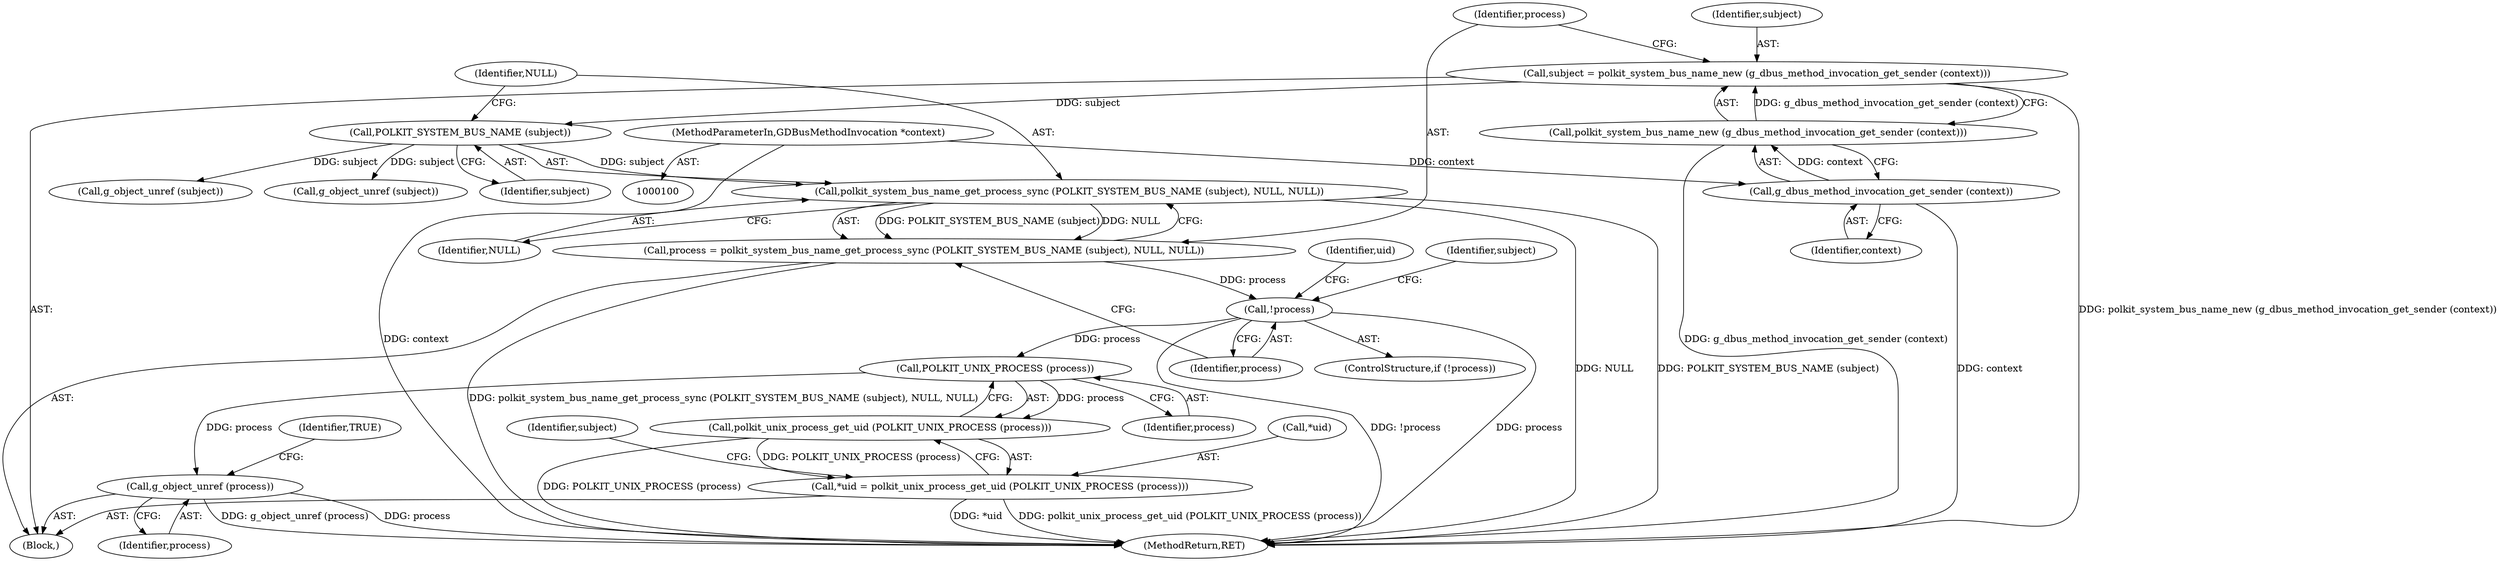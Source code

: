 digraph "1_accountsservice_26213aa0e0d8dca5f36cc23f6942525224cbe9f5@API" {
"1000113" [label="(Call,polkit_system_bus_name_get_process_sync (POLKIT_SYSTEM_BUS_NAME (subject), NULL, NULL))"];
"1000114" [label="(Call,POLKIT_SYSTEM_BUS_NAME (subject))"];
"1000106" [label="(Call,subject = polkit_system_bus_name_new (g_dbus_method_invocation_get_sender (context)))"];
"1000108" [label="(Call,polkit_system_bus_name_new (g_dbus_method_invocation_get_sender (context)))"];
"1000109" [label="(Call,g_dbus_method_invocation_get_sender (context))"];
"1000101" [label="(MethodParameterIn,GDBusMethodInvocation *context)"];
"1000111" [label="(Call,process = polkit_system_bus_name_get_process_sync (POLKIT_SYSTEM_BUS_NAME (subject), NULL, NULL))"];
"1000119" [label="(Call,!process)"];
"1000130" [label="(Call,POLKIT_UNIX_PROCESS (process))"];
"1000129" [label="(Call,polkit_unix_process_get_uid (POLKIT_UNIX_PROCESS (process)))"];
"1000126" [label="(Call,*uid = polkit_unix_process_get_uid (POLKIT_UNIX_PROCESS (process)))"];
"1000134" [label="(Call,g_object_unref (process))"];
"1000108" [label="(Call,polkit_system_bus_name_new (g_dbus_method_invocation_get_sender (context)))"];
"1000116" [label="(Identifier,NULL)"];
"1000114" [label="(Call,POLKIT_SYSTEM_BUS_NAME (subject))"];
"1000112" [label="(Identifier,process)"];
"1000126" [label="(Call,*uid = polkit_unix_process_get_uid (POLKIT_UNIX_PROCESS (process)))"];
"1000131" [label="(Identifier,process)"];
"1000107" [label="(Identifier,subject)"];
"1000118" [label="(ControlStructure,if (!process))"];
"1000129" [label="(Call,polkit_unix_process_get_uid (POLKIT_UNIX_PROCESS (process)))"];
"1000127" [label="(Call,*uid)"];
"1000138" [label="(MethodReturn,RET)"];
"1000110" [label="(Identifier,context)"];
"1000106" [label="(Call,subject = polkit_system_bus_name_new (g_dbus_method_invocation_get_sender (context)))"];
"1000134" [label="(Call,g_object_unref (process))"];
"1000119" [label="(Call,!process)"];
"1000130" [label="(Call,POLKIT_UNIX_PROCESS (process))"];
"1000133" [label="(Identifier,subject)"];
"1000135" [label="(Identifier,process)"];
"1000101" [label="(MethodParameterIn,GDBusMethodInvocation *context)"];
"1000117" [label="(Identifier,NULL)"];
"1000122" [label="(Call,g_object_unref (subject))"];
"1000123" [label="(Identifier,subject)"];
"1000109" [label="(Call,g_dbus_method_invocation_get_sender (context))"];
"1000115" [label="(Identifier,subject)"];
"1000103" [label="(Block,)"];
"1000111" [label="(Call,process = polkit_system_bus_name_get_process_sync (POLKIT_SYSTEM_BUS_NAME (subject), NULL, NULL))"];
"1000132" [label="(Call,g_object_unref (subject))"];
"1000137" [label="(Identifier,TRUE)"];
"1000113" [label="(Call,polkit_system_bus_name_get_process_sync (POLKIT_SYSTEM_BUS_NAME (subject), NULL, NULL))"];
"1000128" [label="(Identifier,uid)"];
"1000120" [label="(Identifier,process)"];
"1000113" -> "1000111"  [label="AST: "];
"1000113" -> "1000117"  [label="CFG: "];
"1000114" -> "1000113"  [label="AST: "];
"1000116" -> "1000113"  [label="AST: "];
"1000117" -> "1000113"  [label="AST: "];
"1000111" -> "1000113"  [label="CFG: "];
"1000113" -> "1000138"  [label="DDG: NULL"];
"1000113" -> "1000138"  [label="DDG: POLKIT_SYSTEM_BUS_NAME (subject)"];
"1000113" -> "1000111"  [label="DDG: POLKIT_SYSTEM_BUS_NAME (subject)"];
"1000113" -> "1000111"  [label="DDG: NULL"];
"1000114" -> "1000113"  [label="DDG: subject"];
"1000114" -> "1000115"  [label="CFG: "];
"1000115" -> "1000114"  [label="AST: "];
"1000116" -> "1000114"  [label="CFG: "];
"1000106" -> "1000114"  [label="DDG: subject"];
"1000114" -> "1000122"  [label="DDG: subject"];
"1000114" -> "1000132"  [label="DDG: subject"];
"1000106" -> "1000103"  [label="AST: "];
"1000106" -> "1000108"  [label="CFG: "];
"1000107" -> "1000106"  [label="AST: "];
"1000108" -> "1000106"  [label="AST: "];
"1000112" -> "1000106"  [label="CFG: "];
"1000106" -> "1000138"  [label="DDG: polkit_system_bus_name_new (g_dbus_method_invocation_get_sender (context))"];
"1000108" -> "1000106"  [label="DDG: g_dbus_method_invocation_get_sender (context)"];
"1000108" -> "1000109"  [label="CFG: "];
"1000109" -> "1000108"  [label="AST: "];
"1000108" -> "1000138"  [label="DDG: g_dbus_method_invocation_get_sender (context)"];
"1000109" -> "1000108"  [label="DDG: context"];
"1000109" -> "1000110"  [label="CFG: "];
"1000110" -> "1000109"  [label="AST: "];
"1000109" -> "1000138"  [label="DDG: context"];
"1000101" -> "1000109"  [label="DDG: context"];
"1000101" -> "1000100"  [label="AST: "];
"1000101" -> "1000138"  [label="DDG: context"];
"1000111" -> "1000103"  [label="AST: "];
"1000112" -> "1000111"  [label="AST: "];
"1000120" -> "1000111"  [label="CFG: "];
"1000111" -> "1000138"  [label="DDG: polkit_system_bus_name_get_process_sync (POLKIT_SYSTEM_BUS_NAME (subject), NULL, NULL)"];
"1000111" -> "1000119"  [label="DDG: process"];
"1000119" -> "1000118"  [label="AST: "];
"1000119" -> "1000120"  [label="CFG: "];
"1000120" -> "1000119"  [label="AST: "];
"1000123" -> "1000119"  [label="CFG: "];
"1000128" -> "1000119"  [label="CFG: "];
"1000119" -> "1000138"  [label="DDG: !process"];
"1000119" -> "1000138"  [label="DDG: process"];
"1000119" -> "1000130"  [label="DDG: process"];
"1000130" -> "1000129"  [label="AST: "];
"1000130" -> "1000131"  [label="CFG: "];
"1000131" -> "1000130"  [label="AST: "];
"1000129" -> "1000130"  [label="CFG: "];
"1000130" -> "1000129"  [label="DDG: process"];
"1000130" -> "1000134"  [label="DDG: process"];
"1000129" -> "1000126"  [label="AST: "];
"1000126" -> "1000129"  [label="CFG: "];
"1000129" -> "1000138"  [label="DDG: POLKIT_UNIX_PROCESS (process)"];
"1000129" -> "1000126"  [label="DDG: POLKIT_UNIX_PROCESS (process)"];
"1000126" -> "1000103"  [label="AST: "];
"1000127" -> "1000126"  [label="AST: "];
"1000133" -> "1000126"  [label="CFG: "];
"1000126" -> "1000138"  [label="DDG: *uid"];
"1000126" -> "1000138"  [label="DDG: polkit_unix_process_get_uid (POLKIT_UNIX_PROCESS (process))"];
"1000134" -> "1000103"  [label="AST: "];
"1000134" -> "1000135"  [label="CFG: "];
"1000135" -> "1000134"  [label="AST: "];
"1000137" -> "1000134"  [label="CFG: "];
"1000134" -> "1000138"  [label="DDG: g_object_unref (process)"];
"1000134" -> "1000138"  [label="DDG: process"];
}

